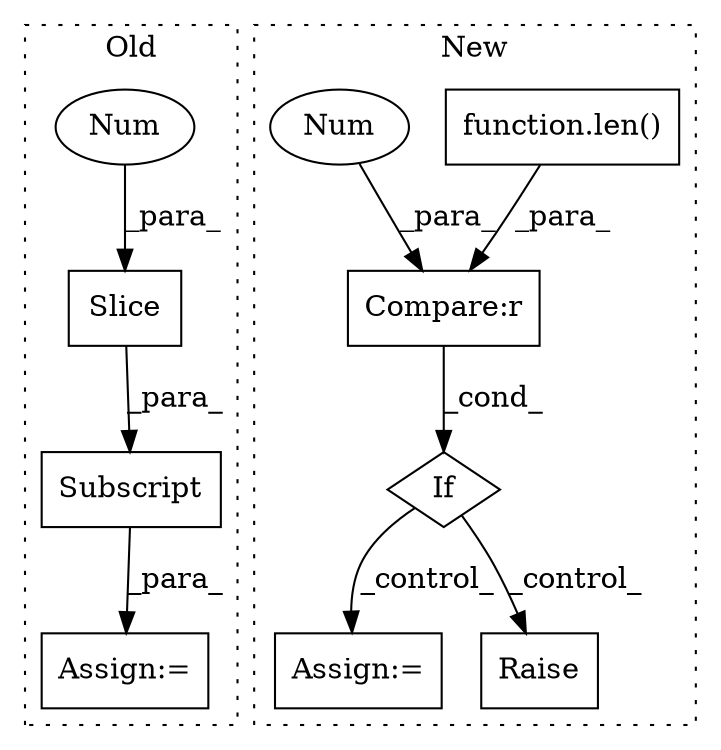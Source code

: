 digraph G {
subgraph cluster0 {
1 [label="Slice" a="80" s="2607" l="4" shape="box"];
3 [label="Num" a="76" s="2607" l="1" shape="ellipse"];
4 [label="Subscript" a="63" s="2599,0" l="13,0" shape="box"];
10 [label="Assign:=" a="68" s="2596" l="3" shape="box"];
label = "Old";
style="dotted";
}
subgraph cluster1 {
2 [label="function.len()" a="75" s="2005,2016" l="4,1" shape="box"];
5 [label="Compare:r" a="40" s="2001" l="16" shape="box"];
6 [label="If" a="96" s="1998" l="3" shape="diamond"];
7 [label="Assign:=" a="68" s="2420" l="3" shape="box"];
8 [label="Num" a="76" s="2001" l="1" shape="ellipse"];
9 [label="Raise" a="91" s="2252" l="6" shape="box"];
label = "New";
style="dotted";
}
1 -> 4 [label="_para_"];
2 -> 5 [label="_para_"];
3 -> 1 [label="_para_"];
4 -> 10 [label="_para_"];
5 -> 6 [label="_cond_"];
6 -> 7 [label="_control_"];
6 -> 9 [label="_control_"];
8 -> 5 [label="_para_"];
}